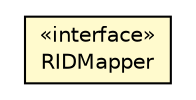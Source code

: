 #!/usr/local/bin/dot
#
# Class diagram 
# Generated by UMLGraph version R5_6-24-gf6e263 (http://www.umlgraph.org/)
#

digraph G {
	edge [fontname="Helvetica",fontsize=10,labelfontname="Helvetica",labelfontsize=10];
	node [fontname="Helvetica",fontsize=10,shape=plaintext];
	nodesep=0.25;
	ranksep=0.5;
	// com.orientechnologies.orient.core.record.impl.ODocumentHelper.RIDMapper
	c1607786 [label=<<table title="com.orientechnologies.orient.core.record.impl.ODocumentHelper.RIDMapper" border="0" cellborder="1" cellspacing="0" cellpadding="2" port="p" bgcolor="lemonChiffon" href="./ODocumentHelper.RIDMapper.html">
		<tr><td><table border="0" cellspacing="0" cellpadding="1">
<tr><td align="center" balign="center"> &#171;interface&#187; </td></tr>
<tr><td align="center" balign="center"> RIDMapper </td></tr>
		</table></td></tr>
		</table>>, URL="./ODocumentHelper.RIDMapper.html", fontname="Helvetica", fontcolor="black", fontsize=10.0];
}

